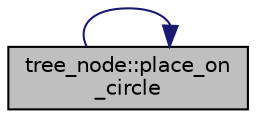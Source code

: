 digraph "tree_node::place_on_circle"
{
  edge [fontname="Helvetica",fontsize="10",labelfontname="Helvetica",labelfontsize="10"];
  node [fontname="Helvetica",fontsize="10",shape=record];
  rankdir="LR";
  Node187 [label="tree_node::place_on\l_circle",height=0.2,width=0.4,color="black", fillcolor="grey75", style="filled", fontcolor="black"];
  Node187 -> Node187 [color="midnightblue",fontsize="10",style="solid",fontname="Helvetica"];
}
